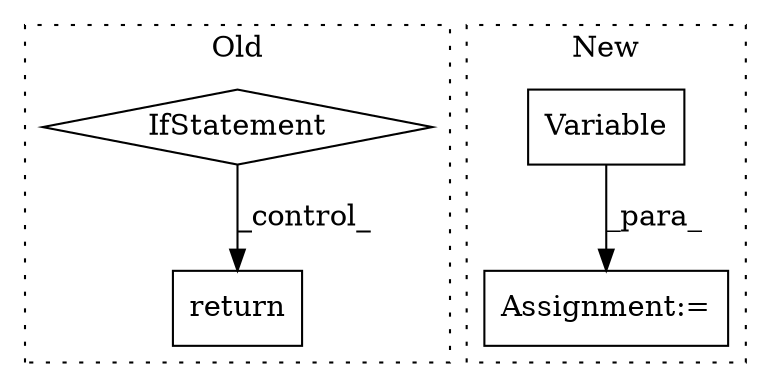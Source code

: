 digraph G {
subgraph cluster0 {
1 [label="IfStatement" a="25" s="990,1007" l="4,2" shape="diamond"];
4 [label="return" a="41" s="1017" l="7" shape="box"];
label = "Old";
style="dotted";
}
subgraph cluster1 {
2 [label="Variable" a="32" s="1039,1077" l="9,1" shape="box"];
3 [label="Assignment:=" a="7" s="1038" l="1" shape="box"];
label = "New";
style="dotted";
}
1 -> 4 [label="_control_"];
2 -> 3 [label="_para_"];
}